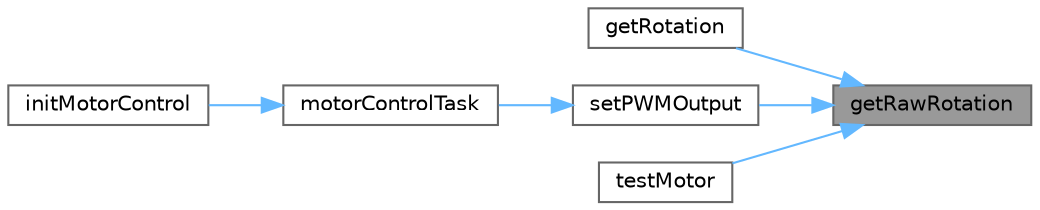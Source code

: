 digraph "getRawRotation"
{
 // LATEX_PDF_SIZE
  bgcolor="transparent";
  edge [fontname=Helvetica,fontsize=10,labelfontname=Helvetica,labelfontsize=10];
  node [fontname=Helvetica,fontsize=10,shape=box,height=0.2,width=0.4];
  rankdir="RL";
  Node1 [id="Node000001",label="getRawRotation",height=0.2,width=0.4,color="gray40", fillcolor="grey60", style="filled", fontcolor="black",tooltip=" "];
  Node1 -> Node2 [id="edge1_Node000001_Node000002",dir="back",color="steelblue1",style="solid",tooltip=" "];
  Node2 [id="Node000002",label="getRotation",height=0.2,width=0.4,color="grey40", fillcolor="white", style="filled",URL="$class_a_s5048_a.html#a4ddb63a0167025f1b506eebac596c338",tooltip=" "];
  Node1 -> Node3 [id="edge2_Node000001_Node000003",dir="back",color="steelblue1",style="solid",tooltip=" "];
  Node3 [id="Node000003",label="setPWMOutput",height=0.2,width=0.4,color="grey40", fillcolor="white", style="filled",URL="$motor_control_8cpp.html#a822c6a089b77c52ff25bf9acbf7c2802",tooltip="setzt den richtigen Duty-Cycle"];
  Node3 -> Node4 [id="edge3_Node000003_Node000004",dir="back",color="steelblue1",style="solid",tooltip=" "];
  Node4 [id="Node000004",label="motorControlTask",height=0.2,width=0.4,color="grey40", fillcolor="white", style="filled",URL="$motor_control_8cpp.html#a215f3db3aafa98e7eee5594e44c070c7",tooltip="FreeRTOS-Task zur Motorregelung des Gimbals."];
  Node4 -> Node5 [id="edge4_Node000004_Node000005",dir="back",color="steelblue1",style="solid",tooltip=" "];
  Node5 [id="Node000005",label="initMotorControl",height=0.2,width=0.4,color="grey40", fillcolor="white", style="filled",URL="$motor_control_8cpp.html#af3a612486743c46e7cd04b676c2d3177",tooltip="Initialisiert die Motorsteuerung des Gimbal-Systems."];
  Node1 -> Node6 [id="edge5_Node000001_Node000006",dir="back",color="steelblue1",style="solid",tooltip=" "];
  Node6 [id="Node000006",label="testMotor",height=0.2,width=0.4,color="grey40", fillcolor="white", style="filled",URL="$motor_control_8cpp.html#a1174810ca79c40c9a2e20b3a4e362bcf",tooltip="Testfunktion, zur Überprüfung der Motorfunktion. Steuert die Motoren per Sinuskommutierung mit 20% de..."];
}
